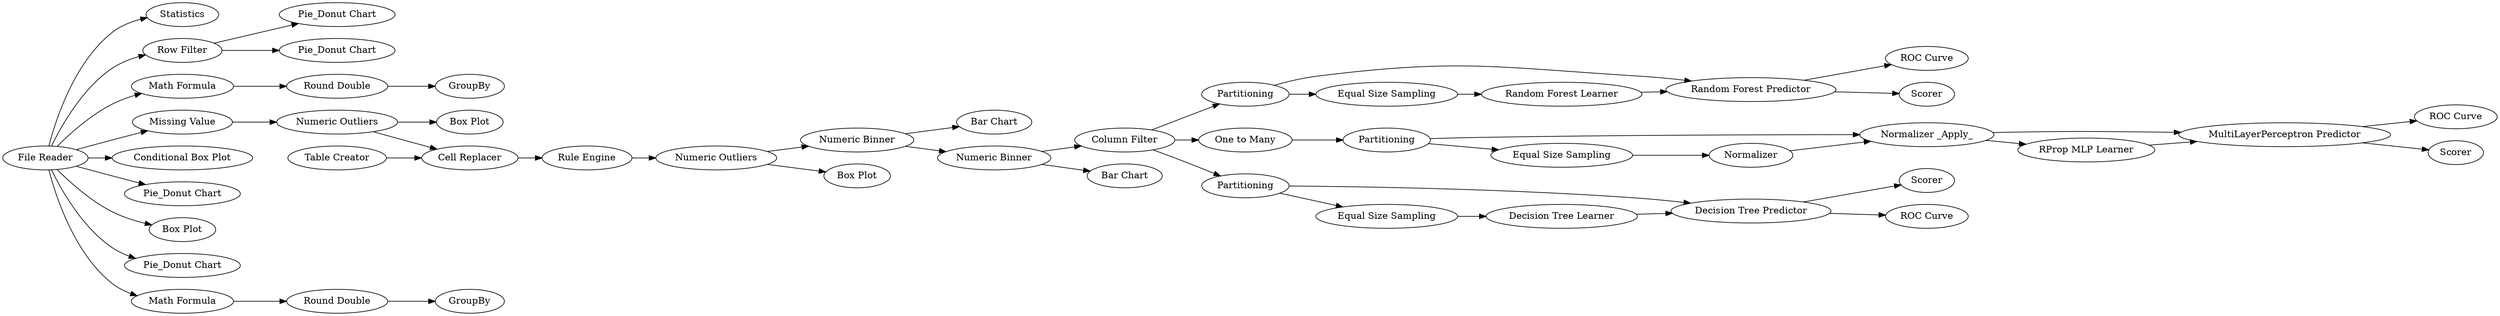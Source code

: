 digraph {
	66 -> 68
	1 -> 39
	1 -> 27
	74 -> 76
	71 -> 72
	79 -> 82
	65 -> 66
	61 -> 70
	67 -> 65
	55 -> 85
	10 -> 23
	53 -> 61
	52 -> 51
	1 -> 40
	1 -> 63
	55 -> 53
	82 -> 84
	1 -> 2
	58 -> 59
	1 -> 41
	61 -> 64
	71 -> 74
	64 -> 66
	76 -> 77
	45 -> 52
	81 -> 82
	1 -> 28
	51 -> 55
	5 -> 18
	1 -> 10
	51 -> 60
	72 -> 73
	76 -> 78
	82 -> 83
	79 -> 80
	70 -> 71
	61 -> 79
	53 -> 86
	75 -> 76
	27 -> 25
	66 -> 69
	74 -> 75
	80 -> 81
	58 -> 45
	64 -> 67
	56 -> 45
	23 -> 22
	18 -> 21
	73 -> 74
	40 -> 58
	27 -> 29
	1 -> 5
	27 [label="Row Filter"]
	55 [label="Numeric Binner"]
	79 [label=Partitioning]
	18 [label="Round Double"]
	21 [label=GroupBy]
	58 [label="Numeric Outliers"]
	74 [label="Normalizer _Apply_"]
	78 [label=Scorer]
	39 [label=Statistics]
	80 [label="Equal Size Sampling"]
	64 [label=Partitioning]
	84 [label="ROC Curve"]
	41 [label="Box Plot"]
	51 [label="Numeric Outliers"]
	56 [label="Table Creator"]
	25 [label="Pie_Donut Chart"]
	10 [label="Math Formula"]
	85 [label="Bar Chart"]
	86 [label="Bar Chart"]
	59 [label="Box Plot"]
	75 [label="RProp MLP Learner"]
	1 [label="File Reader"]
	22 [label=GroupBy]
	53 [label="Numeric Binner"]
	28 [label="Pie_Donut Chart"]
	67 [label="Equal Size Sampling"]
	68 [label=Scorer]
	23 [label="Round Double"]
	72 [label="Equal Size Sampling"]
	63 [label="Conditional Box Plot"]
	61 [label="Column Filter"]
	76 [label="MultiLayerPerceptron Predictor"]
	77 [label="ROC Curve"]
	83 [label=Scorer]
	60 [label="Box Plot"]
	81 [label="Random Forest Learner"]
	5 [label="Math Formula"]
	66 [label="Decision Tree Predictor"]
	29 [label="Pie_Donut Chart"]
	70 [label="One to Many"]
	65 [label="Decision Tree Learner"]
	69 [label="ROC Curve"]
	71 [label=Partitioning]
	82 [label="Random Forest Predictor"]
	40 [label="Missing Value"]
	52 [label="Rule Engine"]
	73 [label=Normalizer]
	2 [label="Pie_Donut Chart"]
	45 [label="Cell Replacer"]
	rankdir=LR
}
